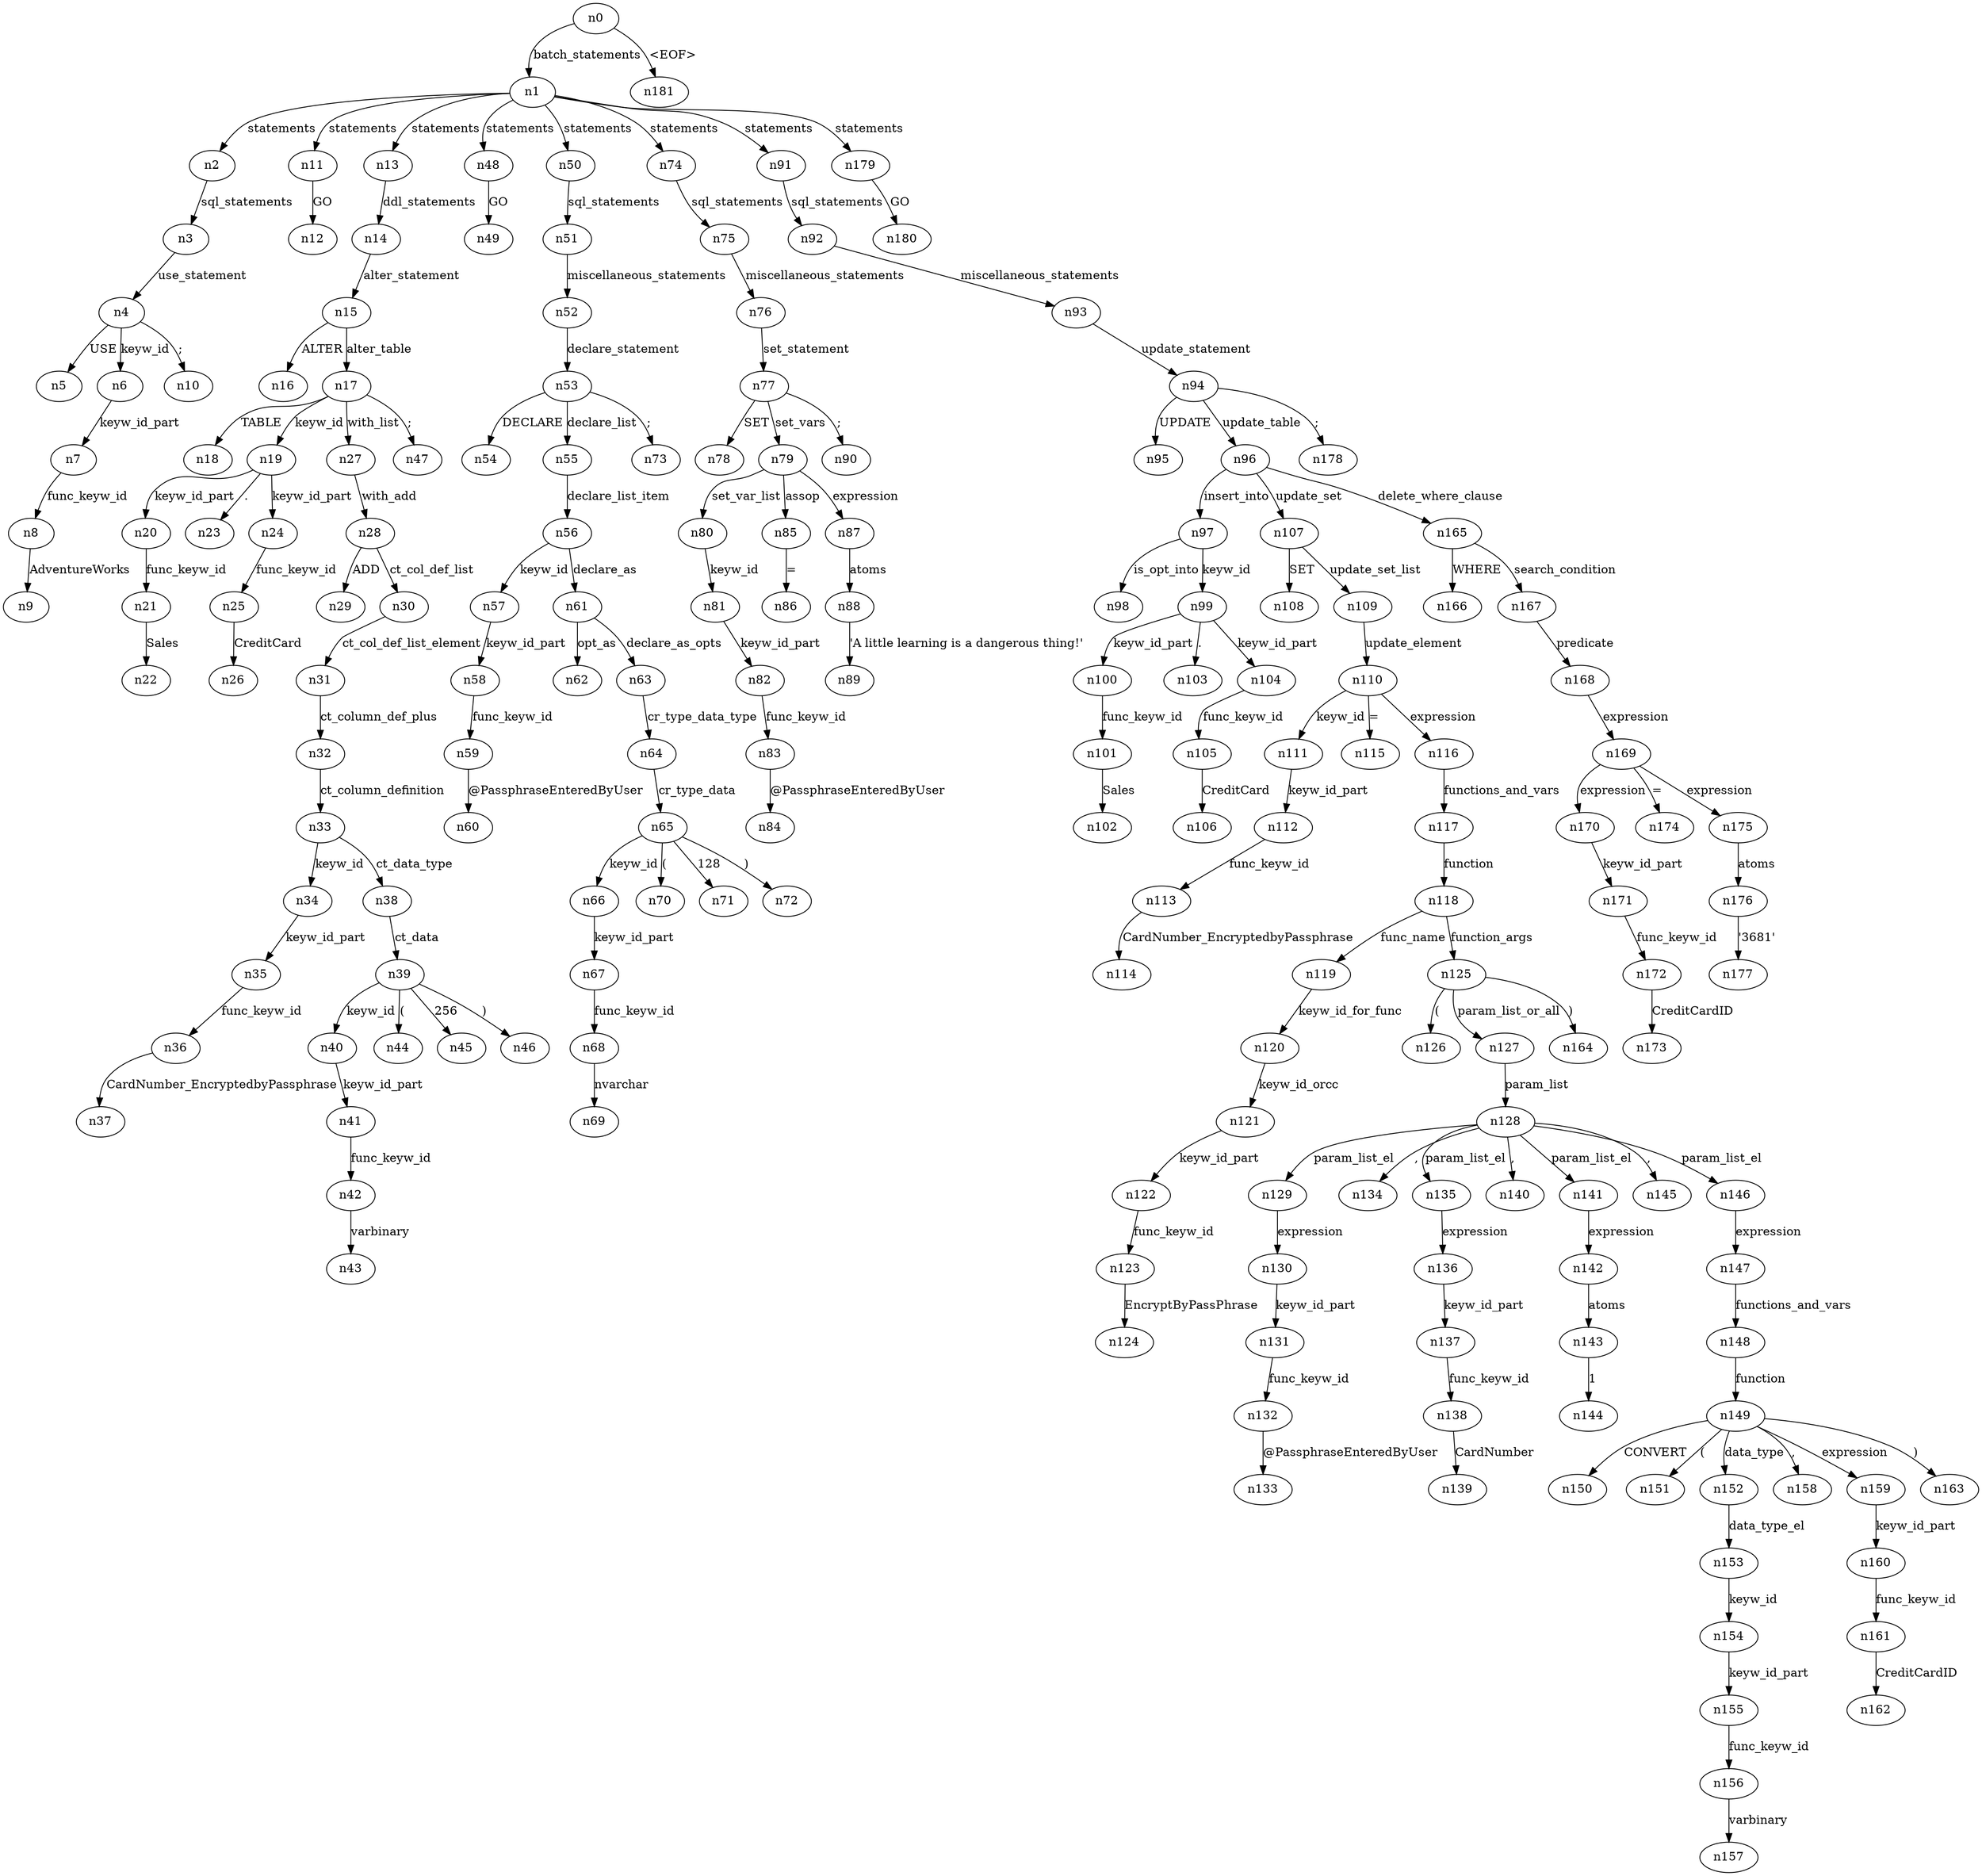 digraph ParseTree {
  n0 -> n1 [label="batch_statements"];
  n1 -> n2 [label="statements"];
  n2 -> n3 [label="sql_statements"];
  n3 -> n4 [label="use_statement"];
  n4 -> n5 [label="USE"];
  n4 -> n6 [label="keyw_id"];
  n6 -> n7 [label="keyw_id_part"];
  n7 -> n8 [label="func_keyw_id"];
  n8 -> n9 [label="AdventureWorks"];
  n4 -> n10 [label=";"];
  n1 -> n11 [label="statements"];
  n11 -> n12 [label="GO"];
  n1 -> n13 [label="statements"];
  n13 -> n14 [label="ddl_statements"];
  n14 -> n15 [label="alter_statement"];
  n15 -> n16 [label="ALTER"];
  n15 -> n17 [label="alter_table"];
  n17 -> n18 [label="TABLE"];
  n17 -> n19 [label="keyw_id"];
  n19 -> n20 [label="keyw_id_part"];
  n20 -> n21 [label="func_keyw_id"];
  n21 -> n22 [label="Sales"];
  n19 -> n23 [label="."];
  n19 -> n24 [label="keyw_id_part"];
  n24 -> n25 [label="func_keyw_id"];
  n25 -> n26 [label="CreditCard"];
  n17 -> n27 [label="with_list"];
  n27 -> n28 [label="with_add"];
  n28 -> n29 [label="ADD"];
  n28 -> n30 [label="ct_col_def_list"];
  n30 -> n31 [label="ct_col_def_list_element"];
  n31 -> n32 [label="ct_column_def_plus"];
  n32 -> n33 [label="ct_column_definition"];
  n33 -> n34 [label="keyw_id"];
  n34 -> n35 [label="keyw_id_part"];
  n35 -> n36 [label="func_keyw_id"];
  n36 -> n37 [label="CardNumber_EncryptedbyPassphrase"];
  n33 -> n38 [label="ct_data_type"];
  n38 -> n39 [label="ct_data"];
  n39 -> n40 [label="keyw_id"];
  n40 -> n41 [label="keyw_id_part"];
  n41 -> n42 [label="func_keyw_id"];
  n42 -> n43 [label="varbinary"];
  n39 -> n44 [label="("];
  n39 -> n45 [label="256"];
  n39 -> n46 [label=")"];
  n17 -> n47 [label=";"];
  n1 -> n48 [label="statements"];
  n48 -> n49 [label="GO"];
  n1 -> n50 [label="statements"];
  n50 -> n51 [label="sql_statements"];
  n51 -> n52 [label="miscellaneous_statements"];
  n52 -> n53 [label="declare_statement"];
  n53 -> n54 [label="DECLARE"];
  n53 -> n55 [label="declare_list"];
  n55 -> n56 [label="declare_list_item"];
  n56 -> n57 [label="keyw_id"];
  n57 -> n58 [label="keyw_id_part"];
  n58 -> n59 [label="func_keyw_id"];
  n59 -> n60 [label="@PassphraseEnteredByUser"];
  n56 -> n61 [label="declare_as"];
  n61 -> n62 [label="opt_as"];
  n61 -> n63 [label="declare_as_opts"];
  n63 -> n64 [label="cr_type_data_type"];
  n64 -> n65 [label="cr_type_data"];
  n65 -> n66 [label="keyw_id"];
  n66 -> n67 [label="keyw_id_part"];
  n67 -> n68 [label="func_keyw_id"];
  n68 -> n69 [label="nvarchar"];
  n65 -> n70 [label="("];
  n65 -> n71 [label="128"];
  n65 -> n72 [label=")"];
  n53 -> n73 [label=";"];
  n1 -> n74 [label="statements"];
  n74 -> n75 [label="sql_statements"];
  n75 -> n76 [label="miscellaneous_statements"];
  n76 -> n77 [label="set_statement"];
  n77 -> n78 [label="SET"];
  n77 -> n79 [label="set_vars"];
  n79 -> n80 [label="set_var_list"];
  n80 -> n81 [label="keyw_id"];
  n81 -> n82 [label="keyw_id_part"];
  n82 -> n83 [label="func_keyw_id"];
  n83 -> n84 [label="@PassphraseEnteredByUser"];
  n79 -> n85 [label="assop"];
  n85 -> n86 [label="="];
  n79 -> n87 [label="expression"];
  n87 -> n88 [label="atoms"];
  n88 -> n89 [label="'A little learning is a dangerous thing!'"];
  n77 -> n90 [label=";"];
  n1 -> n91 [label="statements"];
  n91 -> n92 [label="sql_statements"];
  n92 -> n93 [label="miscellaneous_statements"];
  n93 -> n94 [label="update_statement"];
  n94 -> n95 [label="UPDATE"];
  n94 -> n96 [label="update_table"];
  n96 -> n97 [label="insert_into"];
  n97 -> n98 [label="is_opt_into"];
  n97 -> n99 [label="keyw_id"];
  n99 -> n100 [label="keyw_id_part"];
  n100 -> n101 [label="func_keyw_id"];
  n101 -> n102 [label="Sales"];
  n99 -> n103 [label="."];
  n99 -> n104 [label="keyw_id_part"];
  n104 -> n105 [label="func_keyw_id"];
  n105 -> n106 [label="CreditCard"];
  n96 -> n107 [label="update_set"];
  n107 -> n108 [label="SET"];
  n107 -> n109 [label="update_set_list"];
  n109 -> n110 [label="update_element"];
  n110 -> n111 [label="keyw_id"];
  n111 -> n112 [label="keyw_id_part"];
  n112 -> n113 [label="func_keyw_id"];
  n113 -> n114 [label="CardNumber_EncryptedbyPassphrase"];
  n110 -> n115 [label="="];
  n110 -> n116 [label="expression"];
  n116 -> n117 [label="functions_and_vars"];
  n117 -> n118 [label="function"];
  n118 -> n119 [label="func_name"];
  n119 -> n120 [label="keyw_id_for_func"];
  n120 -> n121 [label="keyw_id_orcc"];
  n121 -> n122 [label="keyw_id_part"];
  n122 -> n123 [label="func_keyw_id"];
  n123 -> n124 [label="EncryptByPassPhrase"];
  n118 -> n125 [label="function_args"];
  n125 -> n126 [label="("];
  n125 -> n127 [label="param_list_or_all"];
  n127 -> n128 [label="param_list"];
  n128 -> n129 [label="param_list_el"];
  n129 -> n130 [label="expression"];
  n130 -> n131 [label="keyw_id_part"];
  n131 -> n132 [label="func_keyw_id"];
  n132 -> n133 [label="@PassphraseEnteredByUser"];
  n128 -> n134 [label=","];
  n128 -> n135 [label="param_list_el"];
  n135 -> n136 [label="expression"];
  n136 -> n137 [label="keyw_id_part"];
  n137 -> n138 [label="func_keyw_id"];
  n138 -> n139 [label="CardNumber"];
  n128 -> n140 [label=","];
  n128 -> n141 [label="param_list_el"];
  n141 -> n142 [label="expression"];
  n142 -> n143 [label="atoms"];
  n143 -> n144 [label="1"];
  n128 -> n145 [label=","];
  n128 -> n146 [label="param_list_el"];
  n146 -> n147 [label="expression"];
  n147 -> n148 [label="functions_and_vars"];
  n148 -> n149 [label="function"];
  n149 -> n150 [label="CONVERT"];
  n149 -> n151 [label="("];
  n149 -> n152 [label="data_type"];
  n152 -> n153 [label="data_type_el"];
  n153 -> n154 [label="keyw_id"];
  n154 -> n155 [label="keyw_id_part"];
  n155 -> n156 [label="func_keyw_id"];
  n156 -> n157 [label="varbinary"];
  n149 -> n158 [label=","];
  n149 -> n159 [label="expression"];
  n159 -> n160 [label="keyw_id_part"];
  n160 -> n161 [label="func_keyw_id"];
  n161 -> n162 [label="CreditCardID"];
  n149 -> n163 [label=")"];
  n125 -> n164 [label=")"];
  n96 -> n165 [label="delete_where_clause"];
  n165 -> n166 [label="WHERE"];
  n165 -> n167 [label="search_condition"];
  n167 -> n168 [label="predicate"];
  n168 -> n169 [label="expression"];
  n169 -> n170 [label="expression"];
  n170 -> n171 [label="keyw_id_part"];
  n171 -> n172 [label="func_keyw_id"];
  n172 -> n173 [label="CreditCardID"];
  n169 -> n174 [label="="];
  n169 -> n175 [label="expression"];
  n175 -> n176 [label="atoms"];
  n176 -> n177 [label="'3681'"];
  n94 -> n178 [label=";"];
  n1 -> n179 [label="statements"];
  n179 -> n180 [label="GO"];
  n0 -> n181 [label="<EOF>"];
}